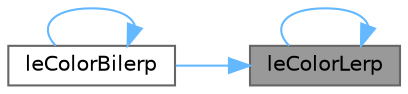 digraph "leColorLerp"
{
 // INTERACTIVE_SVG=YES
 // LATEX_PDF_SIZE
  bgcolor="transparent";
  edge [fontname=Helvetica,fontsize=10,labelfontname=Helvetica,labelfontsize=10];
  node [fontname=Helvetica,fontsize=10,shape=box,height=0.2,width=0.4];
  rankdir="RL";
  Node1 [label="leColorLerp",height=0.2,width=0.4,color="gray40", fillcolor="grey60", style="filled", fontcolor="black",tooltip="Get color from linear interpolate of two colors."];
  Node1 -> Node2 [dir="back",color="steelblue1",style="solid"];
  Node2 [label="leColorBilerp",height=0.2,width=0.4,color="grey40", fillcolor="white", style="filled",URL="$legato__color__lerp_8c.html#a26f848c55b3de1a99fb3b70098554d33",tooltip="Get color from bi-linear interpolation of four colors."];
  Node2 -> Node2 [dir="back",color="steelblue1",style="solid"];
  Node1 -> Node1 [dir="back",color="steelblue1",style="solid"];
}
